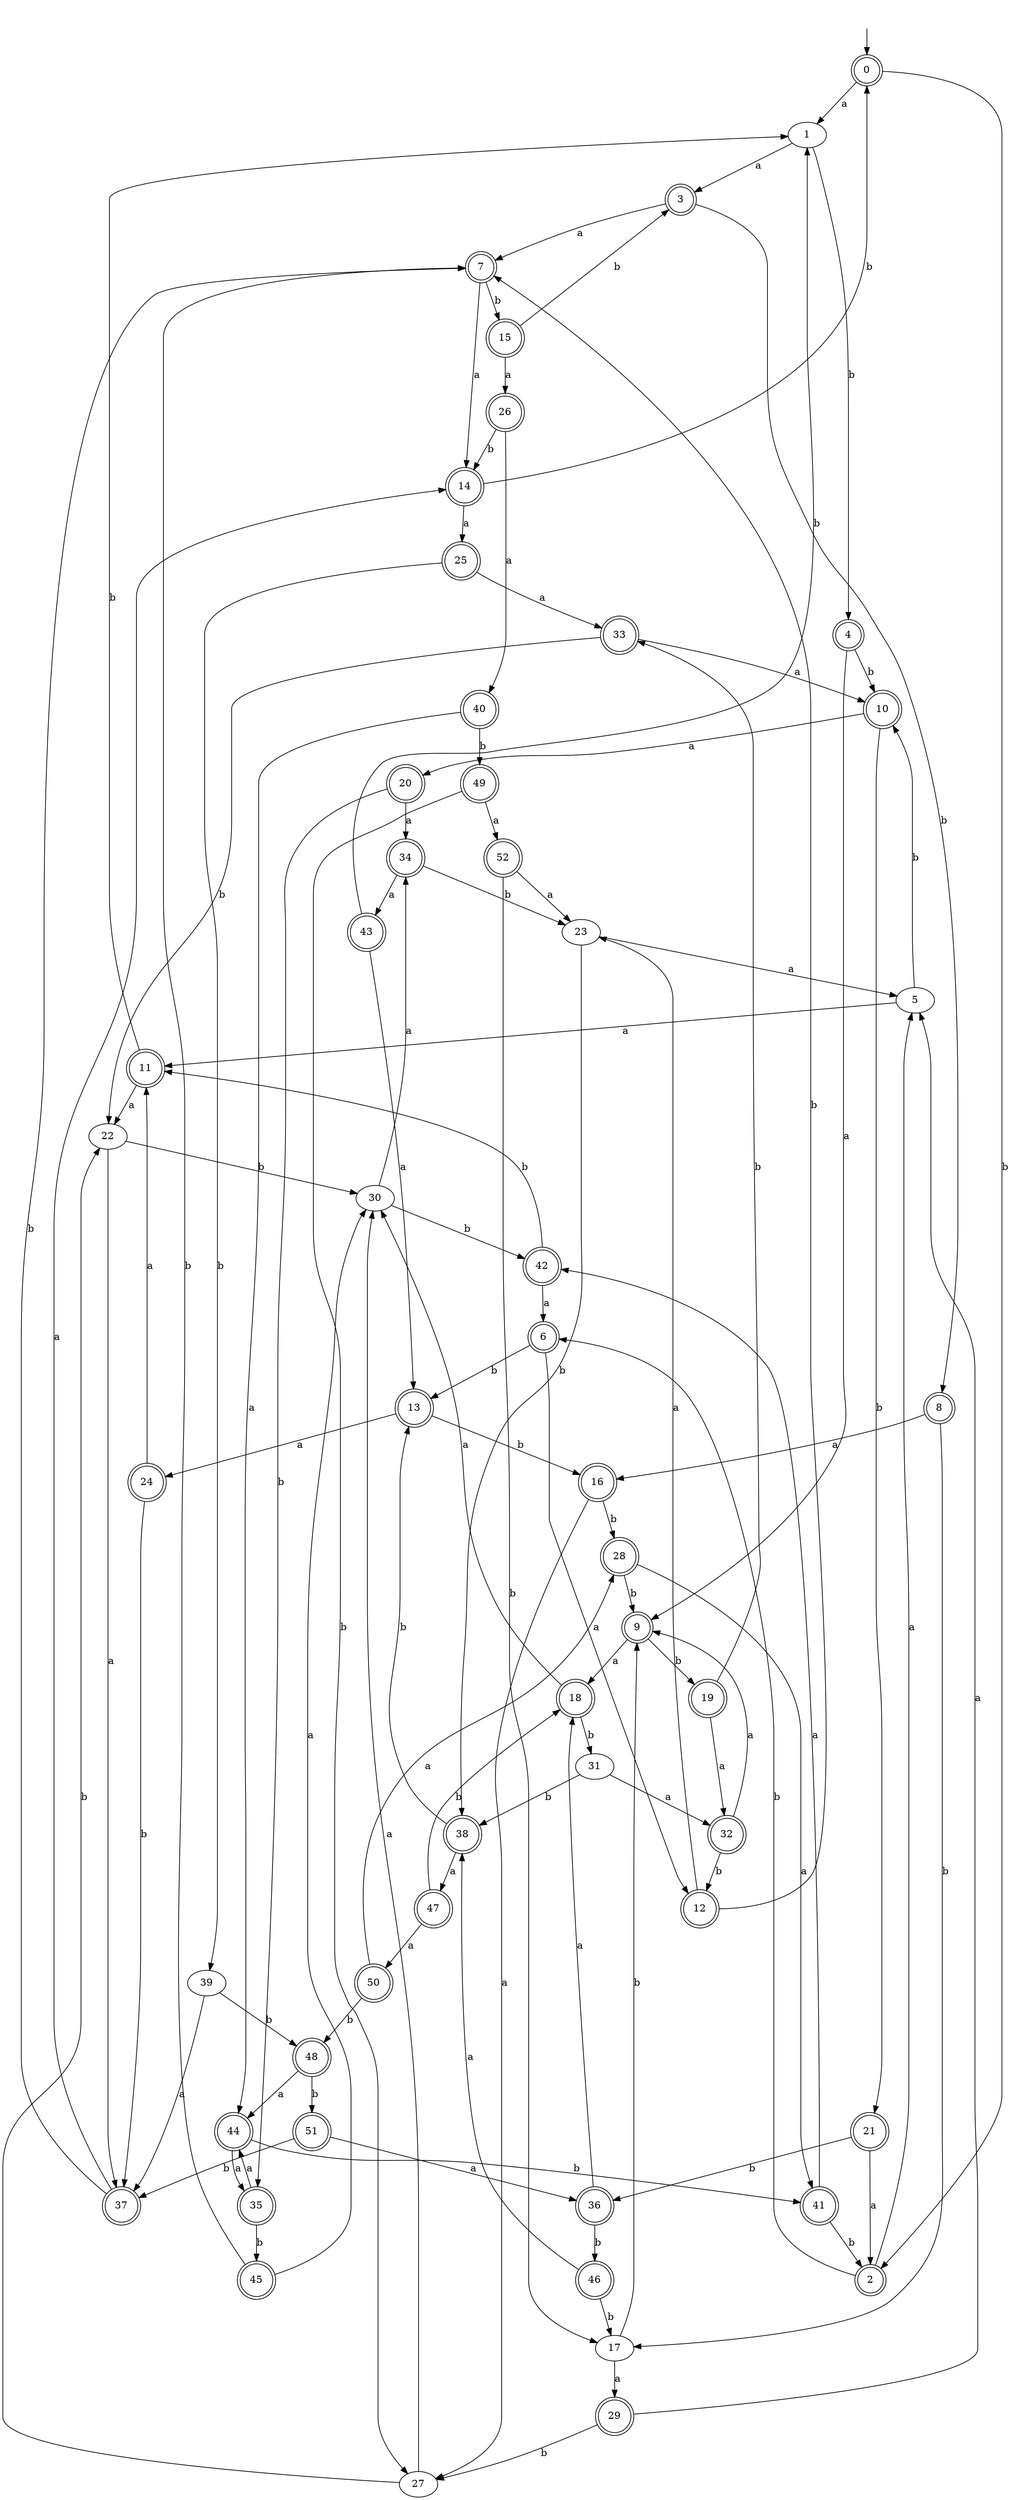 digraph RandomDFA {
  __start0 [label="", shape=none];
  __start0 -> 0 [label=""];
  0 [shape=circle] [shape=doublecircle]
  0 -> 1 [label="a"]
  0 -> 2 [label="b"]
  1
  1 -> 3 [label="a"]
  1 -> 4 [label="b"]
  2 [shape=doublecircle]
  2 -> 5 [label="a"]
  2 -> 6 [label="b"]
  3 [shape=doublecircle]
  3 -> 7 [label="a"]
  3 -> 8 [label="b"]
  4 [shape=doublecircle]
  4 -> 9 [label="a"]
  4 -> 10 [label="b"]
  5
  5 -> 11 [label="a"]
  5 -> 10 [label="b"]
  6 [shape=doublecircle]
  6 -> 12 [label="a"]
  6 -> 13 [label="b"]
  7 [shape=doublecircle]
  7 -> 14 [label="a"]
  7 -> 15 [label="b"]
  8 [shape=doublecircle]
  8 -> 16 [label="a"]
  8 -> 17 [label="b"]
  9 [shape=doublecircle]
  9 -> 18 [label="a"]
  9 -> 19 [label="b"]
  10 [shape=doublecircle]
  10 -> 20 [label="a"]
  10 -> 21 [label="b"]
  11 [shape=doublecircle]
  11 -> 22 [label="a"]
  11 -> 1 [label="b"]
  12 [shape=doublecircle]
  12 -> 23 [label="a"]
  12 -> 7 [label="b"]
  13 [shape=doublecircle]
  13 -> 24 [label="a"]
  13 -> 16 [label="b"]
  14 [shape=doublecircle]
  14 -> 25 [label="a"]
  14 -> 0 [label="b"]
  15 [shape=doublecircle]
  15 -> 26 [label="a"]
  15 -> 3 [label="b"]
  16 [shape=doublecircle]
  16 -> 27 [label="a"]
  16 -> 28 [label="b"]
  17
  17 -> 29 [label="a"]
  17 -> 9 [label="b"]
  18 [shape=doublecircle]
  18 -> 30 [label="a"]
  18 -> 31 [label="b"]
  19 [shape=doublecircle]
  19 -> 32 [label="a"]
  19 -> 33 [label="b"]
  20 [shape=doublecircle]
  20 -> 34 [label="a"]
  20 -> 35 [label="b"]
  21 [shape=doublecircle]
  21 -> 2 [label="a"]
  21 -> 36 [label="b"]
  22
  22 -> 37 [label="a"]
  22 -> 30 [label="b"]
  23
  23 -> 5 [label="a"]
  23 -> 38 [label="b"]
  24 [shape=doublecircle]
  24 -> 11 [label="a"]
  24 -> 37 [label="b"]
  25 [shape=doublecircle]
  25 -> 33 [label="a"]
  25 -> 39 [label="b"]
  26 [shape=doublecircle]
  26 -> 40 [label="a"]
  26 -> 14 [label="b"]
  27
  27 -> 30 [label="a"]
  27 -> 22 [label="b"]
  28 [shape=doublecircle]
  28 -> 41 [label="a"]
  28 -> 9 [label="b"]
  29 [shape=doublecircle]
  29 -> 5 [label="a"]
  29 -> 27 [label="b"]
  30
  30 -> 34 [label="a"]
  30 -> 42 [label="b"]
  31
  31 -> 32 [label="a"]
  31 -> 38 [label="b"]
  32 [shape=doublecircle]
  32 -> 9 [label="a"]
  32 -> 12 [label="b"]
  33 [shape=doublecircle]
  33 -> 10 [label="a"]
  33 -> 22 [label="b"]
  34 [shape=doublecircle]
  34 -> 43 [label="a"]
  34 -> 23 [label="b"]
  35 [shape=doublecircle]
  35 -> 44 [label="a"]
  35 -> 45 [label="b"]
  36 [shape=doublecircle]
  36 -> 18 [label="a"]
  36 -> 46 [label="b"]
  37 [shape=doublecircle]
  37 -> 14 [label="a"]
  37 -> 7 [label="b"]
  38 [shape=doublecircle]
  38 -> 47 [label="a"]
  38 -> 13 [label="b"]
  39
  39 -> 37 [label="a"]
  39 -> 48 [label="b"]
  40 [shape=doublecircle]
  40 -> 44 [label="a"]
  40 -> 49 [label="b"]
  41 [shape=doublecircle]
  41 -> 42 [label="a"]
  41 -> 2 [label="b"]
  42 [shape=doublecircle]
  42 -> 6 [label="a"]
  42 -> 11 [label="b"]
  43 [shape=doublecircle]
  43 -> 13 [label="a"]
  43 -> 1 [label="b"]
  44 [shape=doublecircle]
  44 -> 35 [label="a"]
  44 -> 41 [label="b"]
  45 [shape=doublecircle]
  45 -> 30 [label="a"]
  45 -> 7 [label="b"]
  46 [shape=doublecircle]
  46 -> 38 [label="a"]
  46 -> 17 [label="b"]
  47 [shape=doublecircle]
  47 -> 50 [label="a"]
  47 -> 18 [label="b"]
  48 [shape=doublecircle]
  48 -> 44 [label="a"]
  48 -> 51 [label="b"]
  49 [shape=doublecircle]
  49 -> 52 [label="a"]
  49 -> 27 [label="b"]
  50 [shape=doublecircle]
  50 -> 28 [label="a"]
  50 -> 48 [label="b"]
  51 [shape=doublecircle]
  51 -> 36 [label="a"]
  51 -> 37 [label="b"]
  52 [shape=doublecircle]
  52 -> 23 [label="a"]
  52 -> 17 [label="b"]
}
